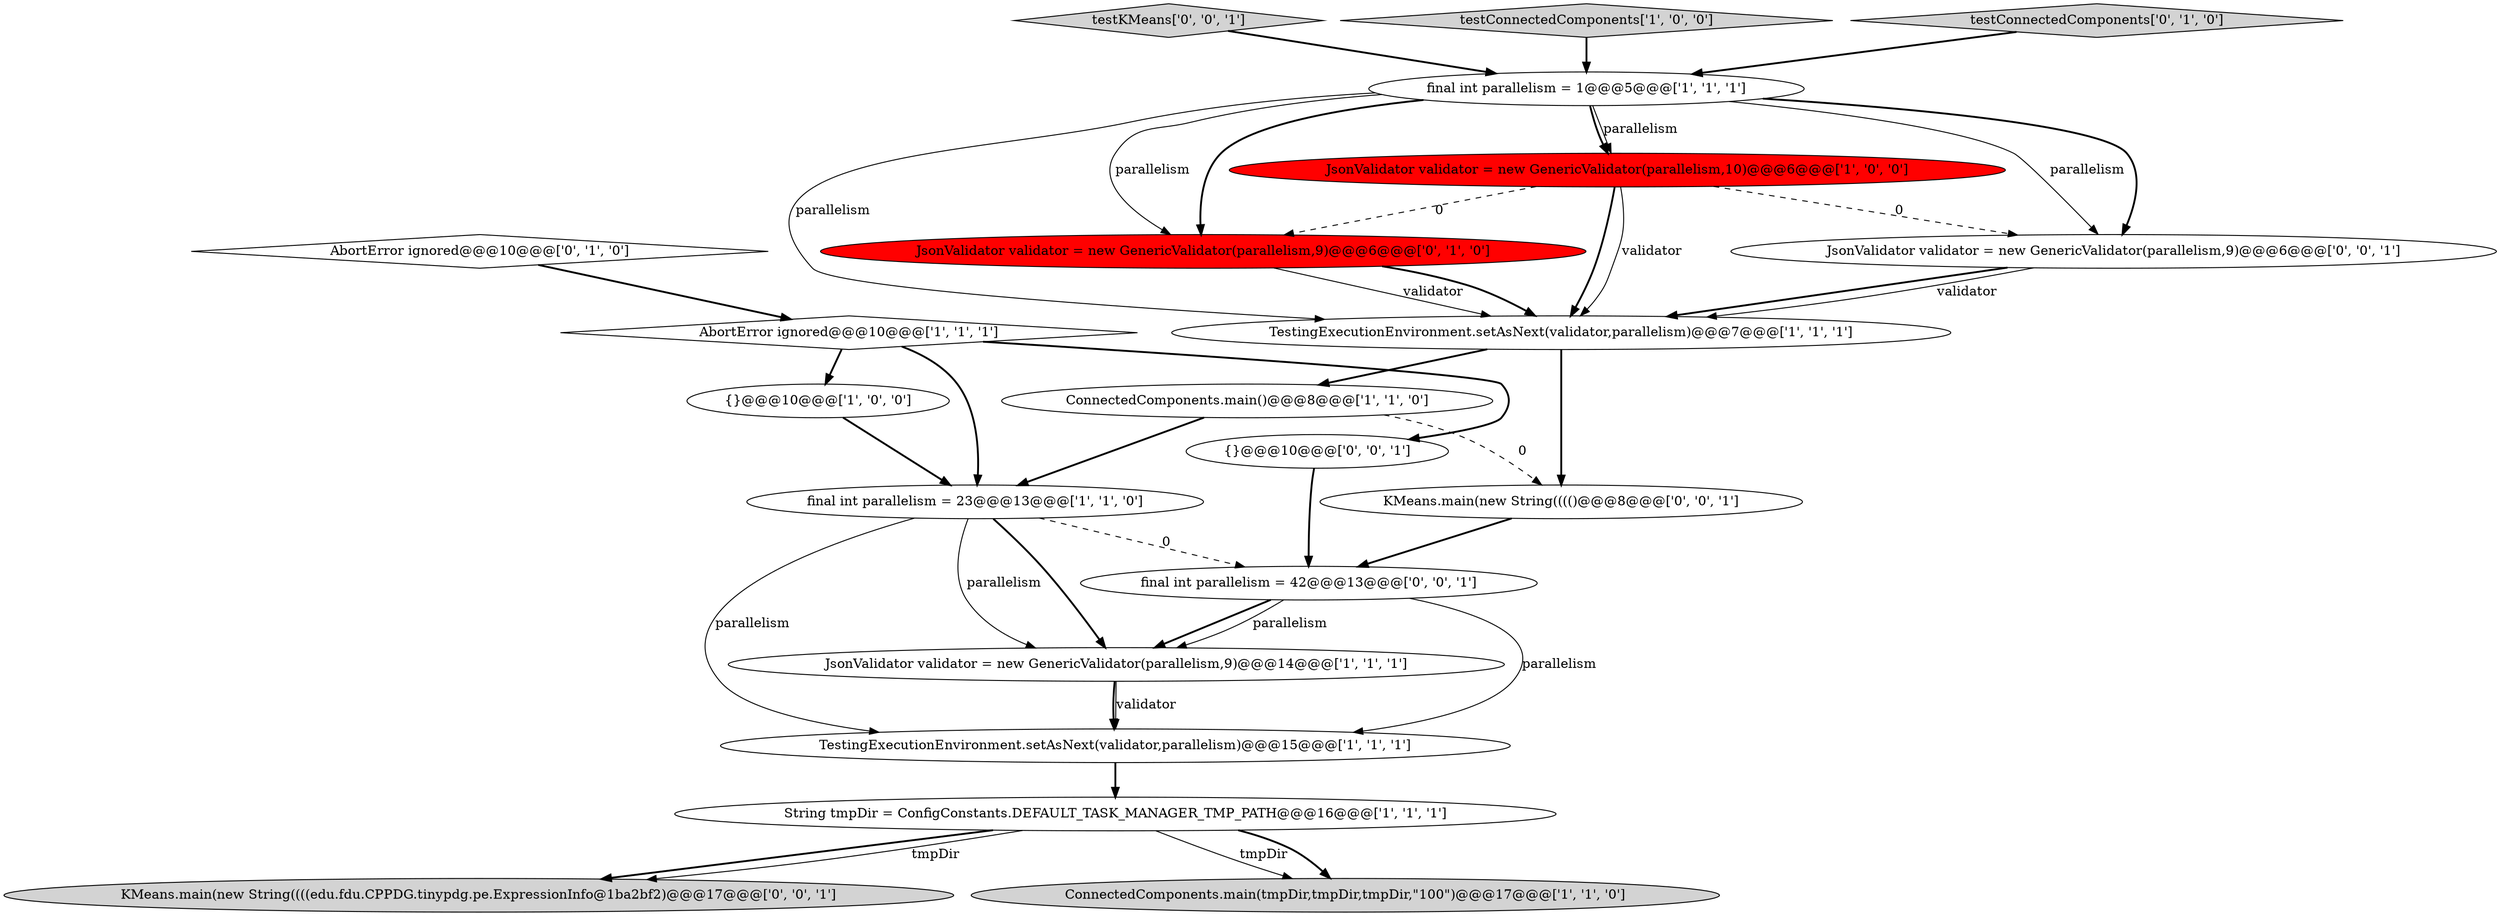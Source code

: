 digraph {
18 [style = filled, label = "{}@@@10@@@['0', '0', '1']", fillcolor = white, shape = ellipse image = "AAA0AAABBB3BBB"];
17 [style = filled, label = "testKMeans['0', '0', '1']", fillcolor = lightgray, shape = diamond image = "AAA0AAABBB3BBB"];
1 [style = filled, label = "testConnectedComponents['1', '0', '0']", fillcolor = lightgray, shape = diamond image = "AAA0AAABBB1BBB"];
7 [style = filled, label = "final int parallelism = 23@@@13@@@['1', '1', '0']", fillcolor = white, shape = ellipse image = "AAA0AAABBB1BBB"];
19 [style = filled, label = "KMeans.main(new String((((edu.fdu.CPPDG.tinypdg.pe.ExpressionInfo@1ba2bf2)@@@17@@@['0', '0', '1']", fillcolor = lightgray, shape = ellipse image = "AAA0AAABBB3BBB"];
4 [style = filled, label = "JsonValidator validator = new GenericValidator(parallelism,9)@@@14@@@['1', '1', '1']", fillcolor = white, shape = ellipse image = "AAA0AAABBB1BBB"];
5 [style = filled, label = "{}@@@10@@@['1', '0', '0']", fillcolor = white, shape = ellipse image = "AAA0AAABBB1BBB"];
9 [style = filled, label = "final int parallelism = 1@@@5@@@['1', '1', '1']", fillcolor = white, shape = ellipse image = "AAA0AAABBB1BBB"];
8 [style = filled, label = "AbortError ignored@@@10@@@['1', '1', '1']", fillcolor = white, shape = diamond image = "AAA0AAABBB1BBB"];
13 [style = filled, label = "JsonValidator validator = new GenericValidator(parallelism,9)@@@6@@@['0', '1', '0']", fillcolor = red, shape = ellipse image = "AAA1AAABBB2BBB"];
10 [style = filled, label = "TestingExecutionEnvironment.setAsNext(validator,parallelism)@@@15@@@['1', '1', '1']", fillcolor = white, shape = ellipse image = "AAA0AAABBB1BBB"];
2 [style = filled, label = "ConnectedComponents.main()@@@8@@@['1', '1', '0']", fillcolor = white, shape = ellipse image = "AAA0AAABBB1BBB"];
11 [style = filled, label = "String tmpDir = ConfigConstants.DEFAULT_TASK_MANAGER_TMP_PATH@@@16@@@['1', '1', '1']", fillcolor = white, shape = ellipse image = "AAA0AAABBB1BBB"];
20 [style = filled, label = "KMeans.main(new String(((()@@@8@@@['0', '0', '1']", fillcolor = white, shape = ellipse image = "AAA0AAABBB3BBB"];
6 [style = filled, label = "JsonValidator validator = new GenericValidator(parallelism,10)@@@6@@@['1', '0', '0']", fillcolor = red, shape = ellipse image = "AAA1AAABBB1BBB"];
12 [style = filled, label = "AbortError ignored@@@10@@@['0', '1', '0']", fillcolor = white, shape = diamond image = "AAA0AAABBB2BBB"];
0 [style = filled, label = "ConnectedComponents.main(tmpDir,tmpDir,tmpDir,\"100\")@@@17@@@['1', '1', '0']", fillcolor = lightgray, shape = ellipse image = "AAA0AAABBB1BBB"];
3 [style = filled, label = "TestingExecutionEnvironment.setAsNext(validator,parallelism)@@@7@@@['1', '1', '1']", fillcolor = white, shape = ellipse image = "AAA0AAABBB1BBB"];
15 [style = filled, label = "JsonValidator validator = new GenericValidator(parallelism,9)@@@6@@@['0', '0', '1']", fillcolor = white, shape = ellipse image = "AAA0AAABBB3BBB"];
16 [style = filled, label = "final int parallelism = 42@@@13@@@['0', '0', '1']", fillcolor = white, shape = ellipse image = "AAA0AAABBB3BBB"];
14 [style = filled, label = "testConnectedComponents['0', '1', '0']", fillcolor = lightgray, shape = diamond image = "AAA0AAABBB2BBB"];
4->10 [style = bold, label=""];
6->3 [style = bold, label=""];
2->20 [style = dashed, label="0"];
8->18 [style = bold, label=""];
7->16 [style = dashed, label="0"];
16->10 [style = solid, label="parallelism"];
17->9 [style = bold, label=""];
7->4 [style = solid, label="parallelism"];
11->0 [style = solid, label="tmpDir"];
7->4 [style = bold, label=""];
11->19 [style = bold, label=""];
15->3 [style = bold, label=""];
4->10 [style = solid, label="validator"];
13->3 [style = solid, label="validator"];
9->13 [style = solid, label="parallelism"];
1->9 [style = bold, label=""];
8->7 [style = bold, label=""];
9->6 [style = bold, label=""];
9->3 [style = solid, label="parallelism"];
11->19 [style = solid, label="tmpDir"];
18->16 [style = bold, label=""];
7->10 [style = solid, label="parallelism"];
11->0 [style = bold, label=""];
9->15 [style = solid, label="parallelism"];
3->20 [style = bold, label=""];
20->16 [style = bold, label=""];
6->13 [style = dashed, label="0"];
3->2 [style = bold, label=""];
8->5 [style = bold, label=""];
13->3 [style = bold, label=""];
6->15 [style = dashed, label="0"];
12->8 [style = bold, label=""];
9->15 [style = bold, label=""];
15->3 [style = solid, label="validator"];
5->7 [style = bold, label=""];
14->9 [style = bold, label=""];
2->7 [style = bold, label=""];
16->4 [style = bold, label=""];
6->3 [style = solid, label="validator"];
16->4 [style = solid, label="parallelism"];
9->13 [style = bold, label=""];
10->11 [style = bold, label=""];
9->6 [style = solid, label="parallelism"];
}

